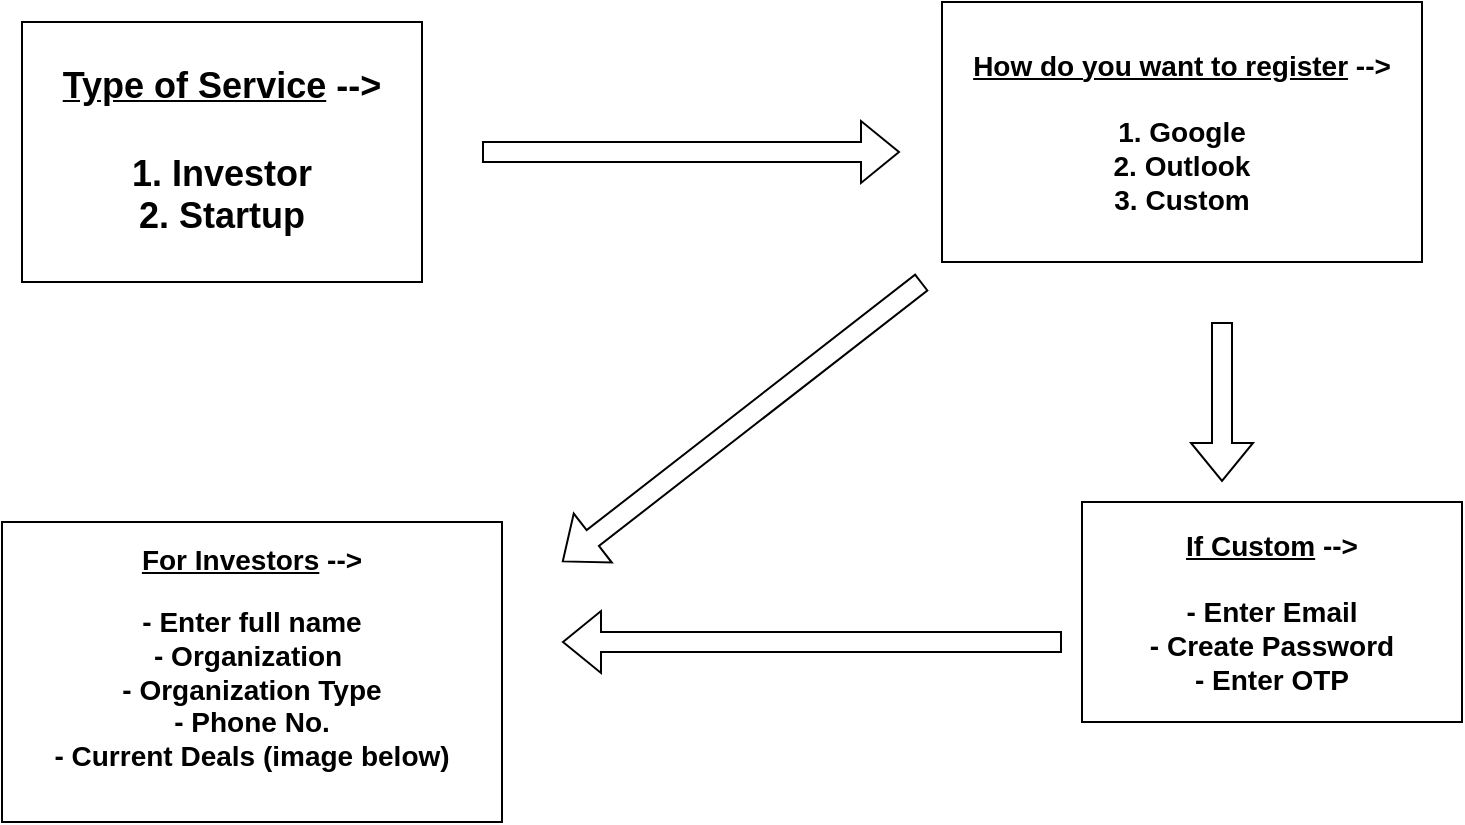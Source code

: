 <mxfile version="23.1.5" type="github">
  <diagram name="Page-1" id="2YBvvXClWsGukQMizWep">
    <mxGraphModel dx="1259" dy="654" grid="1" gridSize="10" guides="1" tooltips="1" connect="1" arrows="1" fold="1" page="1" pageScale="1" pageWidth="850" pageHeight="1100" math="0" shadow="0">
      <root>
        <mxCell id="0" />
        <mxCell id="1" parent="0" />
        <mxCell id="_HJAD7edLMh_66ZMUCXB-1" value="&lt;b&gt;&lt;font style=&quot;font-size: 18px;&quot;&gt;&lt;u&gt;Type of Service&lt;/u&gt; --&amp;gt;&lt;br&gt;&lt;br&gt;1. Investor&lt;br&gt;2. Startup&lt;/font&gt;&lt;/b&gt;" style="rounded=0;whiteSpace=wrap;html=1;" vertex="1" parent="1">
          <mxGeometry x="80" y="100" width="200" height="130" as="geometry" />
        </mxCell>
        <mxCell id="_HJAD7edLMh_66ZMUCXB-2" value="&lt;font style=&quot;font-size: 14px;&quot;&gt;&lt;b&gt;&lt;u&gt;How do you want to register&lt;/u&gt;&amp;nbsp;--&amp;gt;&lt;br&gt;&lt;br&gt;1. Google&lt;br&gt;2. Outlook&lt;br&gt;3. Custom&lt;br&gt;&lt;/b&gt;&lt;/font&gt;" style="rounded=0;whiteSpace=wrap;html=1;" vertex="1" parent="1">
          <mxGeometry x="540" y="90" width="240" height="130" as="geometry" />
        </mxCell>
        <mxCell id="_HJAD7edLMh_66ZMUCXB-3" value="" style="endArrow=classic;html=1;rounded=0;shape=flexArrow;" edge="1" parent="1">
          <mxGeometry width="50" height="50" relative="1" as="geometry">
            <mxPoint x="310" y="165" as="sourcePoint" />
            <mxPoint x="519" y="165" as="targetPoint" />
          </mxGeometry>
        </mxCell>
        <mxCell id="_HJAD7edLMh_66ZMUCXB-4" value="&lt;b&gt;&lt;font style=&quot;font-size: 14px;&quot;&gt;&lt;u&gt;If Custom&lt;/u&gt;&amp;nbsp;--&amp;gt;&lt;br&gt;&lt;br&gt;- Enter Email&lt;br&gt;- Create Password&lt;br&gt;- Enter OTP&lt;/font&gt;&lt;/b&gt;" style="rounded=0;whiteSpace=wrap;html=1;" vertex="1" parent="1">
          <mxGeometry x="610" y="340" width="190" height="110" as="geometry" />
        </mxCell>
        <mxCell id="_HJAD7edLMh_66ZMUCXB-6" value="&lt;font style=&quot;font-size: 14px;&quot;&gt;&lt;b style=&quot;&quot;&gt;&lt;u&gt;For Investors&lt;/u&gt;&amp;nbsp;&lt;/b&gt;&lt;b&gt;--&amp;gt;&lt;/b&gt;&lt;br&gt;&lt;/font&gt;&lt;br&gt;&lt;font style=&quot;font-size: 14px;&quot;&gt;&lt;b&gt;- Enter full name&lt;br&gt;- Organization&amp;nbsp;&lt;br&gt;- Organization Type&lt;br&gt;- Phone No.&lt;br&gt;- Current Deals (image below)&lt;/b&gt;&lt;/font&gt;&lt;div&gt;&lt;br&gt;&lt;/div&gt;" style="rounded=0;whiteSpace=wrap;html=1;" vertex="1" parent="1">
          <mxGeometry x="70" y="350" width="250" height="150" as="geometry" />
        </mxCell>
        <mxCell id="_HJAD7edLMh_66ZMUCXB-7" value="" style="endArrow=classic;html=1;rounded=0;shape=flexArrow;" edge="1" parent="1">
          <mxGeometry width="50" height="50" relative="1" as="geometry">
            <mxPoint x="680" y="250" as="sourcePoint" />
            <mxPoint x="680" y="330" as="targetPoint" />
          </mxGeometry>
        </mxCell>
        <mxCell id="_HJAD7edLMh_66ZMUCXB-8" value="" style="endArrow=classic;html=1;rounded=0;shape=flexArrow;" edge="1" parent="1">
          <mxGeometry width="50" height="50" relative="1" as="geometry">
            <mxPoint x="600" y="410" as="sourcePoint" />
            <mxPoint x="350" y="410" as="targetPoint" />
          </mxGeometry>
        </mxCell>
        <mxCell id="_HJAD7edLMh_66ZMUCXB-9" value="" style="shape=flexArrow;endArrow=classic;html=1;rounded=0;" edge="1" parent="1">
          <mxGeometry width="50" height="50" relative="1" as="geometry">
            <mxPoint x="530" y="230" as="sourcePoint" />
            <mxPoint x="350" y="370" as="targetPoint" />
          </mxGeometry>
        </mxCell>
      </root>
    </mxGraphModel>
  </diagram>
</mxfile>
